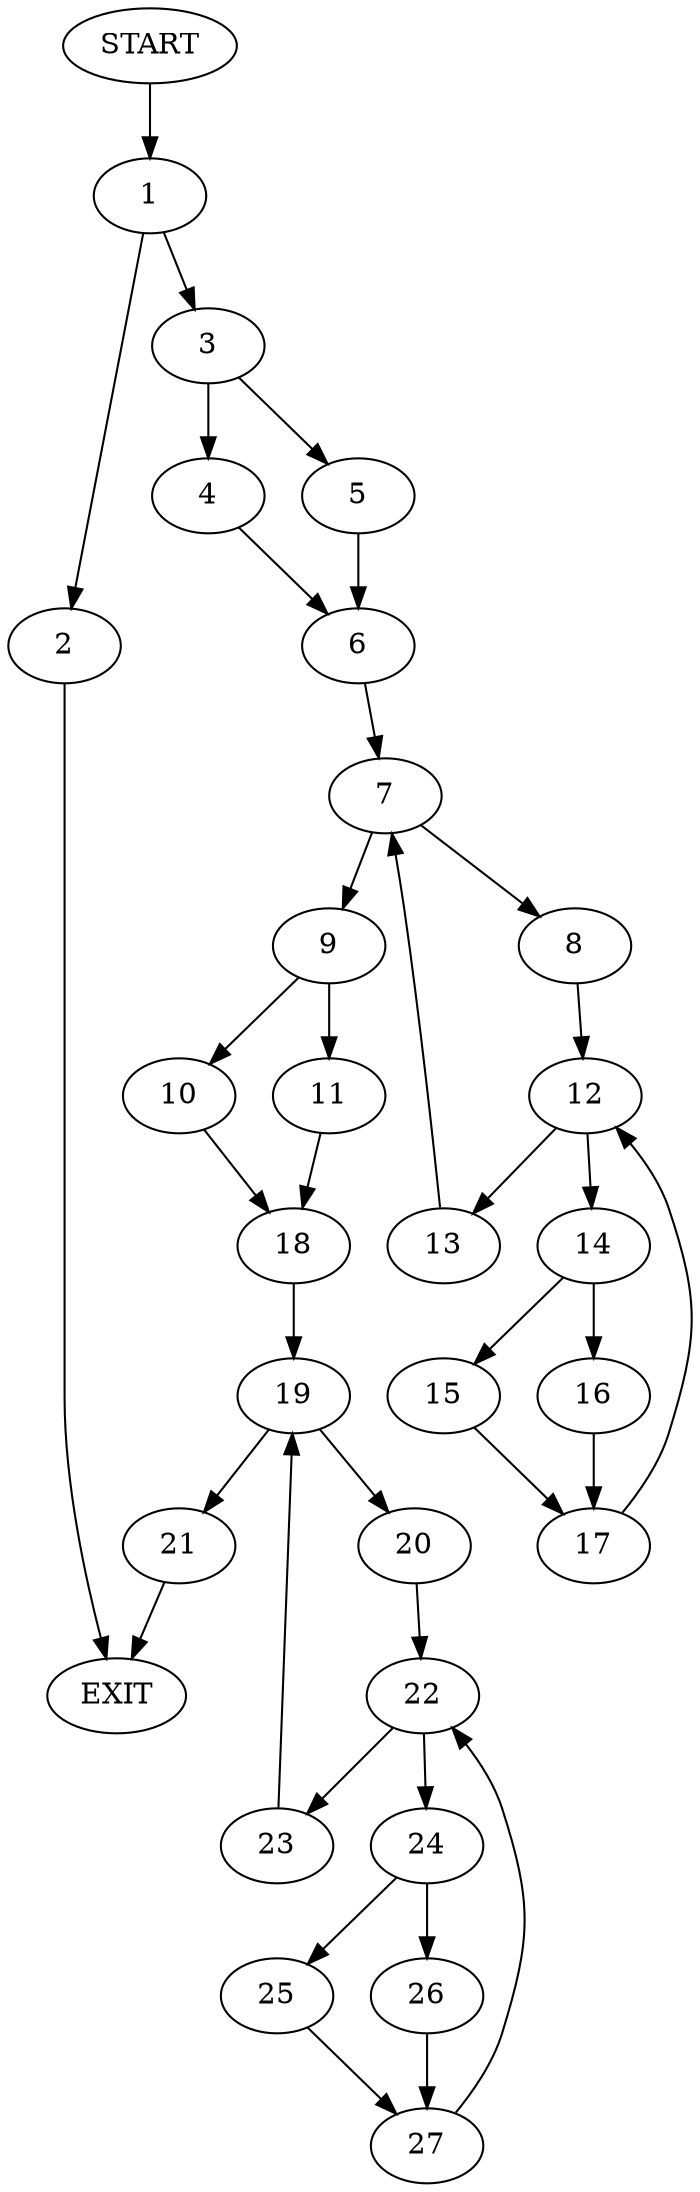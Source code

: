 digraph {
0 [label="START"]
28 [label="EXIT"]
0 -> 1
1 -> 2
1 -> 3
3 -> 4
3 -> 5
2 -> 28
5 -> 6
4 -> 6
6 -> 7
7 -> 8
7 -> 9
9 -> 10
9 -> 11
8 -> 12
12 -> 13
12 -> 14
13 -> 7
14 -> 15
14 -> 16
16 -> 17
15 -> 17
17 -> 12
11 -> 18
10 -> 18
18 -> 19
19 -> 20
19 -> 21
20 -> 22
21 -> 28
22 -> 23
22 -> 24
24 -> 25
24 -> 26
23 -> 19
25 -> 27
26 -> 27
27 -> 22
}
